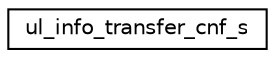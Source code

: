 digraph "Graphical Class Hierarchy"
{
 // LATEX_PDF_SIZE
  edge [fontname="Helvetica",fontsize="10",labelfontname="Helvetica",labelfontsize="10"];
  node [fontname="Helvetica",fontsize="10",shape=record];
  rankdir="LR";
  Node0 [label="ul_info_transfer_cnf_s",height=0.2,width=0.4,color="black", fillcolor="white", style="filled",URL="$structul__info__transfer__cnf__s.html",tooltip=" "];
}
